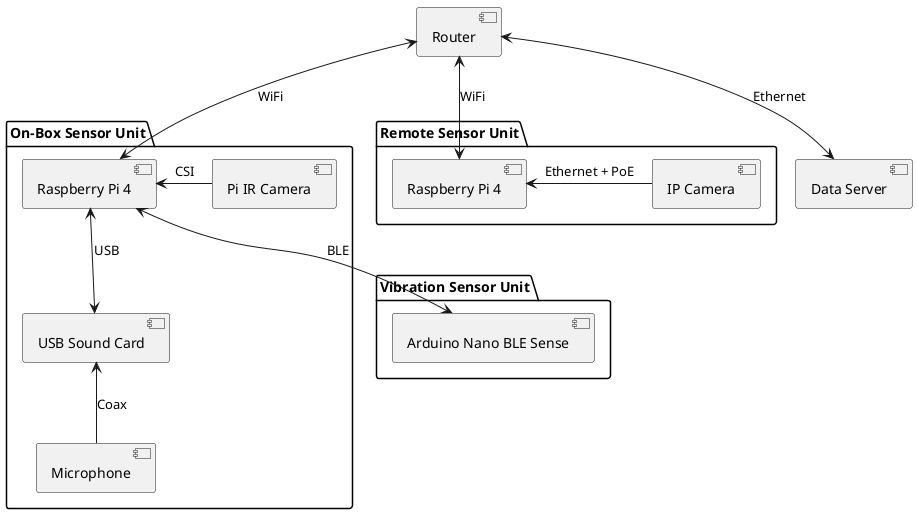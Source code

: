 @startuml System Diagram
[Router] as router
package "Remote Sensor Unit" {
    [Raspberry Pi 4] as rpi1
    [IP Camera] as ipCamera
}
[Data Server] as dataServer
package "On-Box Sensor Unit" {
    [Raspberry Pi 4] as rpi
    [Pi IR Camera] as irCamera
    [USB Sound Card] as soundCard
    [Microphone] as microphone
}
package "Vibration Sensor Unit" {
    [Arduino Nano BLE Sense] as nano
}

router <--> rpi1 : WiFi
router <--> dataServer : Ethernet
router <--> rpi : WiFi
rpi <- irCamera : CSI
rpi <--> nano : BLE
rpi <--> soundCard : USB
soundCard <-- microphone : Coax
rpi1 <- ipCamera : Ethernet + PoE
@enduml